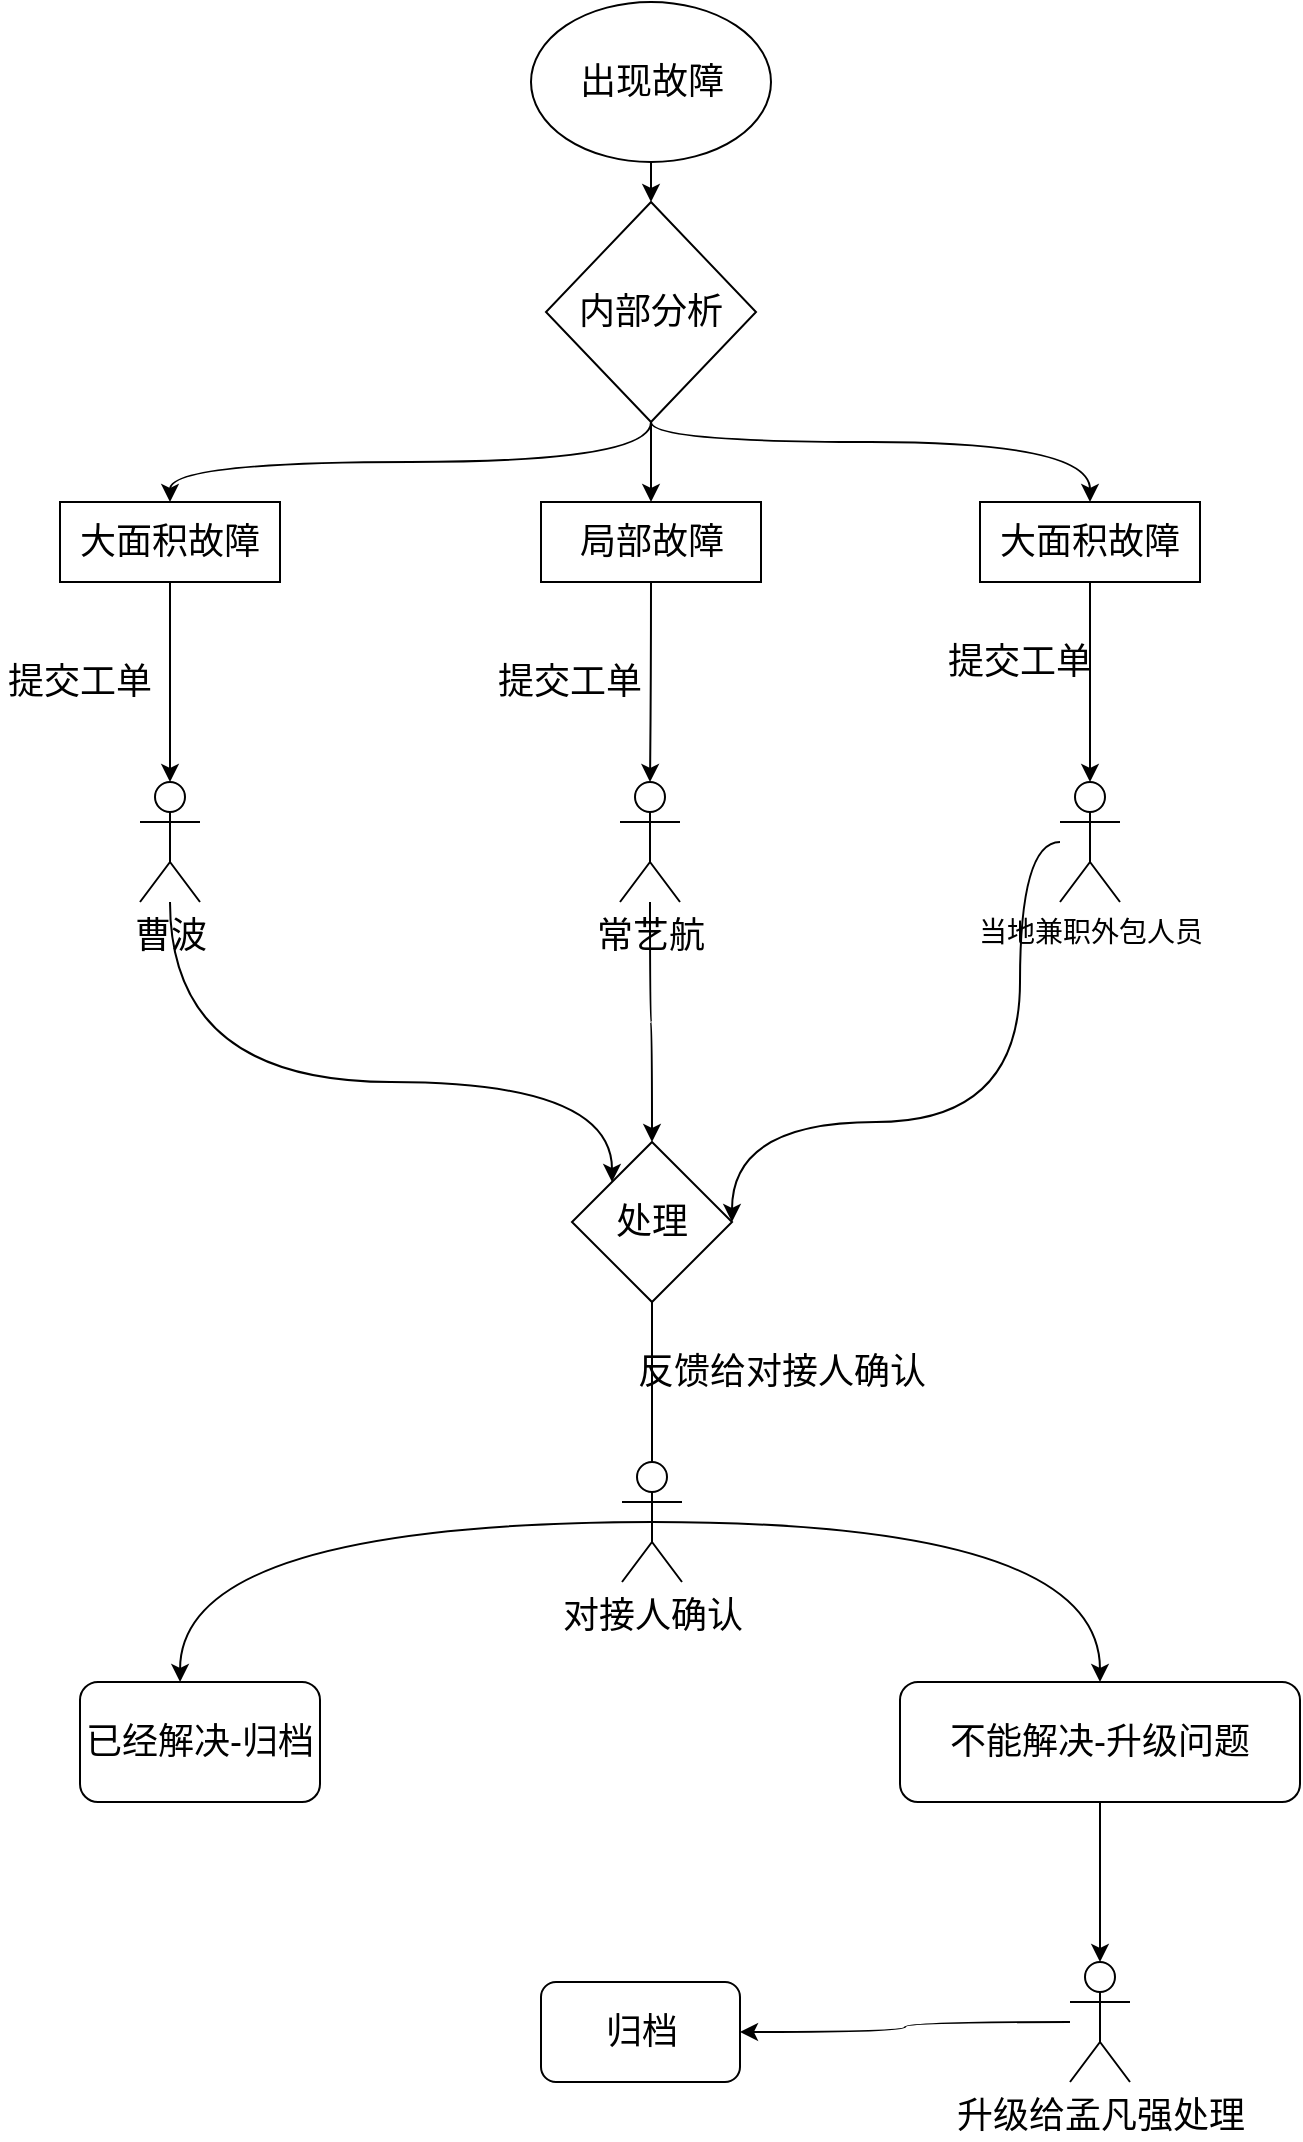 <mxfile version="15.0.2" type="github">
  <diagram id="IosiL7fnTwb4QODBOcF8" name="Page-1">
    <mxGraphModel dx="1422" dy="780" grid="1" gridSize="10" guides="1" tooltips="1" connect="1" arrows="1" fold="1" page="1" pageScale="1" pageWidth="850" pageHeight="1100" math="0" shadow="0">
      <root>
        <mxCell id="0" />
        <mxCell id="1" parent="0" />
        <mxCell id="9J1PayXIY4_ieb8VHX0C-15" style="edgeStyle=orthogonalEdgeStyle;curved=1;rounded=0;orthogonalLoop=1;jettySize=auto;html=1;exitX=0.5;exitY=1;exitDx=0;exitDy=0;entryX=0.5;entryY=0;entryDx=0;entryDy=0;entryPerimeter=0;" edge="1" parent="1" source="9J1PayXIY4_ieb8VHX0C-2" target="9J1PayXIY4_ieb8VHX0C-14">
          <mxGeometry relative="1" as="geometry" />
        </mxCell>
        <mxCell id="9J1PayXIY4_ieb8VHX0C-2" value="&lt;font style=&quot;font-size: 18px&quot;&gt;大面积故障&lt;br&gt;&lt;/font&gt;" style="rounded=0;whiteSpace=wrap;html=1;" vertex="1" parent="1">
          <mxGeometry x="130" y="260" width="110" height="40" as="geometry" />
        </mxCell>
        <mxCell id="9J1PayXIY4_ieb8VHX0C-6" style="edgeStyle=orthogonalEdgeStyle;rounded=0;orthogonalLoop=1;jettySize=auto;html=1;exitX=0.5;exitY=1;exitDx=0;exitDy=0;entryX=0.5;entryY=0;entryDx=0;entryDy=0;" edge="1" parent="1" source="9J1PayXIY4_ieb8VHX0C-3" target="9J1PayXIY4_ieb8VHX0C-5">
          <mxGeometry relative="1" as="geometry" />
        </mxCell>
        <mxCell id="9J1PayXIY4_ieb8VHX0C-3" value="&lt;font style=&quot;font-size: 18px&quot;&gt;出现故障&lt;/font&gt;" style="ellipse;whiteSpace=wrap;html=1;" vertex="1" parent="1">
          <mxGeometry x="365.5" y="10" width="120" height="80" as="geometry" />
        </mxCell>
        <mxCell id="9J1PayXIY4_ieb8VHX0C-10" style="edgeStyle=orthogonalEdgeStyle;curved=1;rounded=0;orthogonalLoop=1;jettySize=auto;html=1;exitX=0.5;exitY=1;exitDx=0;exitDy=0;entryX=0.5;entryY=0;entryDx=0;entryDy=0;" edge="1" parent="1" source="9J1PayXIY4_ieb8VHX0C-5" target="9J1PayXIY4_ieb8VHX0C-2">
          <mxGeometry relative="1" as="geometry" />
        </mxCell>
        <mxCell id="9J1PayXIY4_ieb8VHX0C-11" style="edgeStyle=orthogonalEdgeStyle;curved=1;rounded=0;orthogonalLoop=1;jettySize=auto;html=1;exitX=0.5;exitY=1;exitDx=0;exitDy=0;entryX=0.5;entryY=0;entryDx=0;entryDy=0;" edge="1" parent="1" source="9J1PayXIY4_ieb8VHX0C-5" target="9J1PayXIY4_ieb8VHX0C-7">
          <mxGeometry relative="1" as="geometry" />
        </mxCell>
        <mxCell id="9J1PayXIY4_ieb8VHX0C-12" style="edgeStyle=orthogonalEdgeStyle;curved=1;rounded=0;orthogonalLoop=1;jettySize=auto;html=1;exitX=0.5;exitY=1;exitDx=0;exitDy=0;" edge="1" parent="1" source="9J1PayXIY4_ieb8VHX0C-5" target="9J1PayXIY4_ieb8VHX0C-8">
          <mxGeometry relative="1" as="geometry">
            <Array as="points">
              <mxPoint x="426" y="230" />
              <mxPoint x="645" y="230" />
            </Array>
          </mxGeometry>
        </mxCell>
        <mxCell id="9J1PayXIY4_ieb8VHX0C-5" value="&lt;font style=&quot;font-size: 18px&quot;&gt;内部分析&lt;br&gt;&lt;/font&gt;" style="rhombus;whiteSpace=wrap;html=1;" vertex="1" parent="1">
          <mxGeometry x="373" y="110" width="105" height="110" as="geometry" />
        </mxCell>
        <mxCell id="9J1PayXIY4_ieb8VHX0C-25" style="edgeStyle=orthogonalEdgeStyle;curved=1;rounded=0;orthogonalLoop=1;jettySize=auto;html=1;exitX=0.5;exitY=1;exitDx=0;exitDy=0;entryX=0.5;entryY=0;entryDx=0;entryDy=0;entryPerimeter=0;" edge="1" parent="1" source="9J1PayXIY4_ieb8VHX0C-7" target="9J1PayXIY4_ieb8VHX0C-21">
          <mxGeometry relative="1" as="geometry" />
        </mxCell>
        <mxCell id="9J1PayXIY4_ieb8VHX0C-7" value="&lt;font style=&quot;font-size: 18px&quot;&gt;局部故障&lt;br&gt;&lt;/font&gt;" style="rounded=0;whiteSpace=wrap;html=1;" vertex="1" parent="1">
          <mxGeometry x="370.5" y="260" width="110" height="40" as="geometry" />
        </mxCell>
        <mxCell id="9J1PayXIY4_ieb8VHX0C-27" style="edgeStyle=orthogonalEdgeStyle;curved=1;rounded=0;orthogonalLoop=1;jettySize=auto;html=1;exitX=0.5;exitY=1;exitDx=0;exitDy=0;entryX=0.5;entryY=0;entryDx=0;entryDy=0;entryPerimeter=0;" edge="1" parent="1" source="9J1PayXIY4_ieb8VHX0C-8" target="9J1PayXIY4_ieb8VHX0C-23">
          <mxGeometry relative="1" as="geometry" />
        </mxCell>
        <mxCell id="9J1PayXIY4_ieb8VHX0C-8" value="&lt;font style=&quot;font-size: 18px&quot;&gt;大面积故障&lt;br&gt;&lt;/font&gt;" style="rounded=0;whiteSpace=wrap;html=1;" vertex="1" parent="1">
          <mxGeometry x="590" y="260" width="110" height="40" as="geometry" />
        </mxCell>
        <mxCell id="9J1PayXIY4_ieb8VHX0C-32" style="edgeStyle=orthogonalEdgeStyle;curved=1;rounded=0;orthogonalLoop=1;jettySize=auto;html=1;entryX=0;entryY=0;entryDx=0;entryDy=0;" edge="1" parent="1" source="9J1PayXIY4_ieb8VHX0C-14" target="9J1PayXIY4_ieb8VHX0C-31">
          <mxGeometry relative="1" as="geometry">
            <Array as="points">
              <mxPoint x="185" y="550" />
              <mxPoint x="406" y="550" />
            </Array>
          </mxGeometry>
        </mxCell>
        <mxCell id="9J1PayXIY4_ieb8VHX0C-14" value="&lt;font style=&quot;font-size: 18px&quot;&gt;曹波&lt;/font&gt;" style="shape=umlActor;verticalLabelPosition=bottom;verticalAlign=top;html=1;outlineConnect=0;" vertex="1" parent="1">
          <mxGeometry x="170" y="400" width="30" height="60" as="geometry" />
        </mxCell>
        <mxCell id="9J1PayXIY4_ieb8VHX0C-16" value="&lt;font style=&quot;font-size: 18px&quot;&gt;提交工单&lt;/font&gt;" style="text;html=1;strokeColor=none;fillColor=none;align=center;verticalAlign=middle;whiteSpace=wrap;rounded=0;" vertex="1" parent="1">
          <mxGeometry x="100" y="340" width="80" height="20" as="geometry" />
        </mxCell>
        <mxCell id="9J1PayXIY4_ieb8VHX0C-33" style="edgeStyle=orthogonalEdgeStyle;curved=1;rounded=0;orthogonalLoop=1;jettySize=auto;html=1;entryX=0.5;entryY=0;entryDx=0;entryDy=0;" edge="1" parent="1" source="9J1PayXIY4_ieb8VHX0C-21" target="9J1PayXIY4_ieb8VHX0C-31">
          <mxGeometry relative="1" as="geometry" />
        </mxCell>
        <mxCell id="9J1PayXIY4_ieb8VHX0C-21" value="&lt;font style=&quot;font-size: 18px&quot;&gt;常艺航&lt;/font&gt;" style="shape=umlActor;verticalLabelPosition=bottom;verticalAlign=top;html=1;outlineConnect=0;" vertex="1" parent="1">
          <mxGeometry x="410" y="400" width="30" height="60" as="geometry" />
        </mxCell>
        <mxCell id="9J1PayXIY4_ieb8VHX0C-22" value="&lt;font style=&quot;font-size: 18px&quot;&gt;提交工单&lt;/font&gt;" style="text;html=1;strokeColor=none;fillColor=none;align=center;verticalAlign=middle;whiteSpace=wrap;rounded=0;" vertex="1" parent="1">
          <mxGeometry x="345" y="340" width="80" height="20" as="geometry" />
        </mxCell>
        <mxCell id="9J1PayXIY4_ieb8VHX0C-34" style="edgeStyle=orthogonalEdgeStyle;curved=1;rounded=0;orthogonalLoop=1;jettySize=auto;html=1;entryX=1;entryY=0.5;entryDx=0;entryDy=0;" edge="1" parent="1" source="9J1PayXIY4_ieb8VHX0C-23" target="9J1PayXIY4_ieb8VHX0C-31">
          <mxGeometry relative="1" as="geometry">
            <Array as="points">
              <mxPoint x="610" y="430" />
              <mxPoint x="610" y="570" />
              <mxPoint x="466" y="570" />
            </Array>
          </mxGeometry>
        </mxCell>
        <mxCell id="9J1PayXIY4_ieb8VHX0C-23" value="&lt;font style=&quot;font-size: 14px&quot;&gt;当地兼职外包人员&lt;/font&gt;" style="shape=umlActor;verticalLabelPosition=bottom;verticalAlign=top;html=1;outlineConnect=0;" vertex="1" parent="1">
          <mxGeometry x="630" y="400" width="30" height="60" as="geometry" />
        </mxCell>
        <mxCell id="9J1PayXIY4_ieb8VHX0C-24" value="&lt;font style=&quot;font-size: 18px&quot;&gt;提交工单&lt;/font&gt;" style="text;html=1;strokeColor=none;fillColor=none;align=center;verticalAlign=middle;whiteSpace=wrap;rounded=0;" vertex="1" parent="1">
          <mxGeometry x="570" y="330" width="80" height="20" as="geometry" />
        </mxCell>
        <mxCell id="9J1PayXIY4_ieb8VHX0C-39" style="edgeStyle=orthogonalEdgeStyle;curved=1;rounded=0;orthogonalLoop=1;jettySize=auto;html=1;exitX=0.5;exitY=1;exitDx=0;exitDy=0;" edge="1" parent="1" source="9J1PayXIY4_ieb8VHX0C-31">
          <mxGeometry relative="1" as="geometry">
            <mxPoint x="426" y="750" as="targetPoint" />
          </mxGeometry>
        </mxCell>
        <mxCell id="9J1PayXIY4_ieb8VHX0C-31" value="&lt;font style=&quot;font-size: 18px&quot;&gt;处理&lt;br&gt;&lt;/font&gt;" style="rhombus;whiteSpace=wrap;html=1;" vertex="1" parent="1">
          <mxGeometry x="386" y="580" width="80" height="80" as="geometry" />
        </mxCell>
        <mxCell id="9J1PayXIY4_ieb8VHX0C-42" style="edgeStyle=orthogonalEdgeStyle;curved=1;rounded=0;orthogonalLoop=1;jettySize=auto;html=1;exitX=0.5;exitY=1;exitDx=0;exitDy=0;entryX=0.417;entryY=0;entryDx=0;entryDy=0;entryPerimeter=0;" edge="1" parent="1" target="9J1PayXIY4_ieb8VHX0C-41">
          <mxGeometry relative="1" as="geometry">
            <mxPoint x="426" y="770" as="sourcePoint" />
          </mxGeometry>
        </mxCell>
        <mxCell id="9J1PayXIY4_ieb8VHX0C-40" value="&lt;font style=&quot;font-size: 18px&quot;&gt;反馈给对接人确认&lt;/font&gt;" style="text;html=1;strokeColor=none;fillColor=none;align=center;verticalAlign=middle;whiteSpace=wrap;rounded=0;" vertex="1" parent="1">
          <mxGeometry x="400" y="690" width="182" height="10" as="geometry" />
        </mxCell>
        <mxCell id="9J1PayXIY4_ieb8VHX0C-41" value="&lt;font style=&quot;font-size: 18px&quot;&gt;已经解决-归档&lt;br&gt;&lt;/font&gt;" style="rounded=1;whiteSpace=wrap;html=1;" vertex="1" parent="1">
          <mxGeometry x="140" y="850" width="120" height="60" as="geometry" />
        </mxCell>
        <mxCell id="9J1PayXIY4_ieb8VHX0C-49" style="edgeStyle=orthogonalEdgeStyle;curved=1;rounded=0;orthogonalLoop=1;jettySize=auto;html=1;exitX=0.5;exitY=1;exitDx=0;exitDy=0;entryX=0.5;entryY=0;entryDx=0;entryDy=0;" edge="1" parent="1" source="9J1PayXIY4_ieb8VHX0C-43">
          <mxGeometry relative="1" as="geometry">
            <mxPoint x="650" y="990" as="targetPoint" />
          </mxGeometry>
        </mxCell>
        <mxCell id="9J1PayXIY4_ieb8VHX0C-43" value="&lt;font style=&quot;font-size: 18px&quot;&gt;不能解决-升级问题&lt;br&gt;&lt;/font&gt;" style="rounded=1;whiteSpace=wrap;html=1;" vertex="1" parent="1">
          <mxGeometry x="550" y="850" width="200" height="60" as="geometry" />
        </mxCell>
        <mxCell id="9J1PayXIY4_ieb8VHX0C-47" style="edgeStyle=orthogonalEdgeStyle;curved=1;rounded=0;orthogonalLoop=1;jettySize=auto;html=1;exitX=0.5;exitY=0.5;exitDx=0;exitDy=0;exitPerimeter=0;entryX=0.5;entryY=0;entryDx=0;entryDy=0;" edge="1" parent="1" source="9J1PayXIY4_ieb8VHX0C-46" target="9J1PayXIY4_ieb8VHX0C-43">
          <mxGeometry relative="1" as="geometry" />
        </mxCell>
        <mxCell id="9J1PayXIY4_ieb8VHX0C-46" value="&lt;font style=&quot;font-size: 18px&quot;&gt;对接人确认&lt;/font&gt;" style="shape=umlActor;verticalLabelPosition=bottom;verticalAlign=top;html=1;outlineConnect=0;" vertex="1" parent="1">
          <mxGeometry x="411" y="740" width="30" height="60" as="geometry" />
        </mxCell>
        <mxCell id="9J1PayXIY4_ieb8VHX0C-53" style="edgeStyle=orthogonalEdgeStyle;curved=1;rounded=0;orthogonalLoop=1;jettySize=auto;html=1;" edge="1" parent="1" source="9J1PayXIY4_ieb8VHX0C-51" target="9J1PayXIY4_ieb8VHX0C-52">
          <mxGeometry relative="1" as="geometry" />
        </mxCell>
        <mxCell id="9J1PayXIY4_ieb8VHX0C-51" value="&lt;font style=&quot;font-size: 18px&quot;&gt;升级给孟凡强处理&lt;/font&gt;" style="shape=umlActor;verticalLabelPosition=bottom;verticalAlign=top;html=1;outlineConnect=0;" vertex="1" parent="1">
          <mxGeometry x="635" y="990" width="30" height="60" as="geometry" />
        </mxCell>
        <mxCell id="9J1PayXIY4_ieb8VHX0C-52" value="&lt;font style=&quot;font-size: 18px&quot;&gt;归档&lt;br&gt;&lt;/font&gt;" style="rounded=1;whiteSpace=wrap;html=1;" vertex="1" parent="1">
          <mxGeometry x="370.5" y="1000" width="99.5" height="50" as="geometry" />
        </mxCell>
      </root>
    </mxGraphModel>
  </diagram>
</mxfile>
